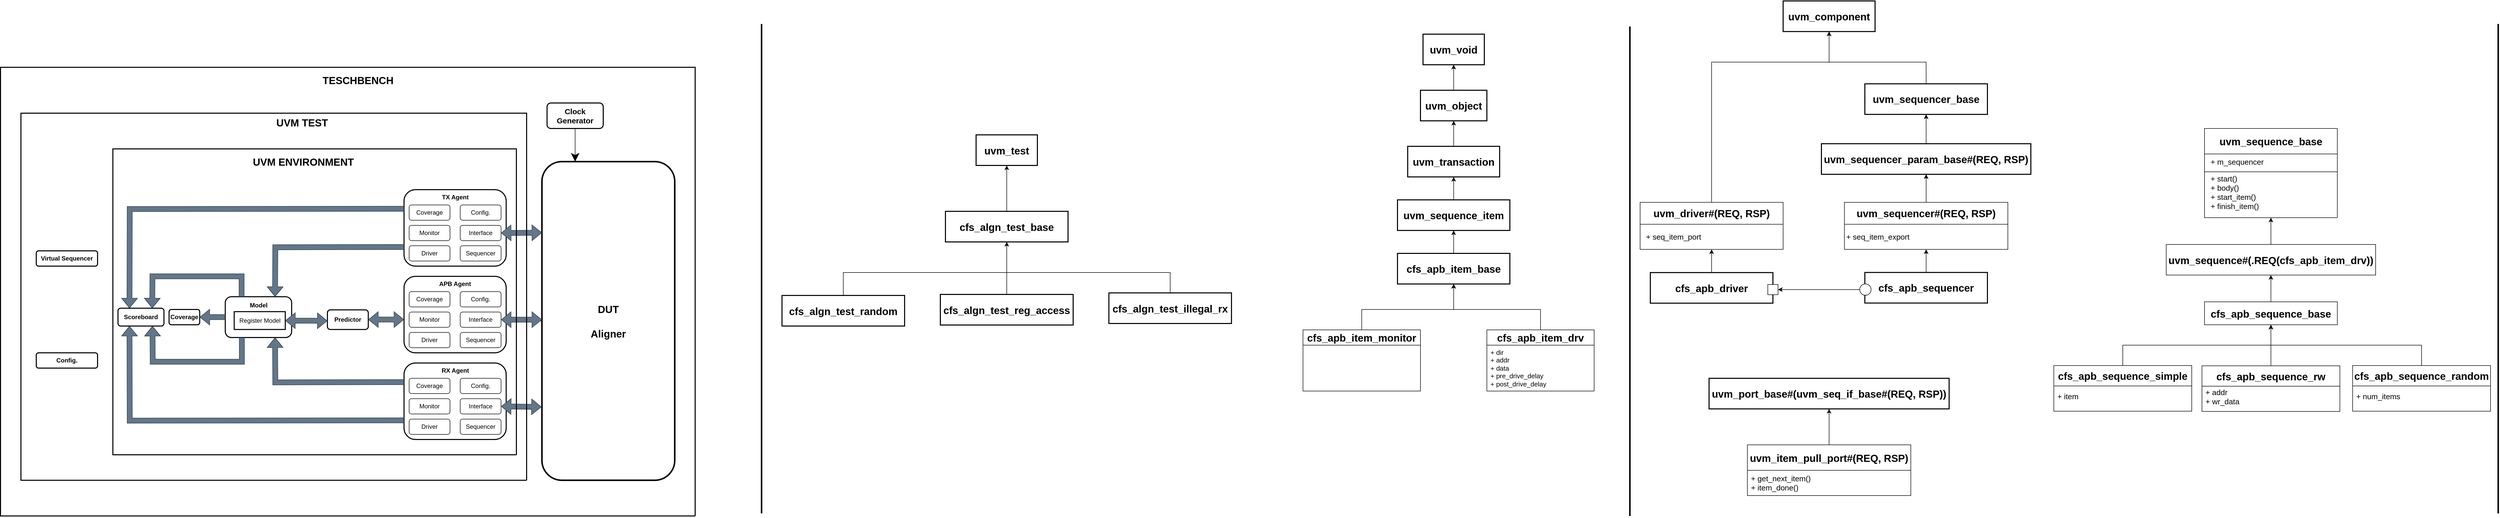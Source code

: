 <mxfile version="28.1.2">
  <diagram name="Page-1" id="d09i-FvGpK7I-06Naf2z">
    <mxGraphModel dx="2377" dy="1330" grid="1" gridSize="10" guides="1" tooltips="1" connect="1" arrows="1" fold="1" page="1" pageScale="1" pageWidth="1700" pageHeight="1100" math="0" shadow="0">
      <root>
        <mxCell id="0" />
        <mxCell id="1" parent="0" />
        <mxCell id="IxgDzOvlVStUuDyqr5QU-64" value="&lt;b&gt;&lt;font style=&quot;font-size: 20px;&quot;&gt;TESCHBENCH&lt;/font&gt;&lt;/b&gt;" style="text;html=1;align=center;verticalAlign=middle;whiteSpace=wrap;rounded=0;" parent="1" vertex="1">
          <mxGeometry x="880" y="180" width="60" height="30" as="geometry" />
        </mxCell>
        <mxCell id="IxgDzOvlVStUuDyqr5QU-65" value="" style="edgeStyle=orthogonalEdgeStyle;rounded=0;orthogonalLoop=1;jettySize=auto;html=1;" parent="1" source="IxgDzOvlVStUuDyqr5QU-66" target="IxgDzOvlVStUuDyqr5QU-81" edge="1">
          <mxGeometry relative="1" as="geometry" />
        </mxCell>
        <mxCell id="IxgDzOvlVStUuDyqr5QU-66" value="&lt;font style=&quot;font-size: 20px;&quot;&gt;&lt;b&gt;DUT&lt;br&gt;&lt;br&gt;Aligner&lt;/b&gt;&lt;/font&gt;" style="rounded=1;whiteSpace=wrap;html=1;strokeWidth=3;" parent="1" vertex="1">
          <mxGeometry x="1270" y="355" width="260" height="625" as="geometry" />
        </mxCell>
        <mxCell id="IxgDzOvlVStUuDyqr5QU-67" value="" style="rounded=1;whiteSpace=wrap;html=1;strokeWidth=2;" parent="1" vertex="1">
          <mxGeometry x="1000" y="410" width="200" height="150" as="geometry" />
        </mxCell>
        <mxCell id="IxgDzOvlVStUuDyqr5QU-68" value="Sequencer" style="rounded=1;whiteSpace=wrap;html=1;" parent="1" vertex="1">
          <mxGeometry x="1110" y="520" width="80" height="30" as="geometry" />
        </mxCell>
        <mxCell id="IxgDzOvlVStUuDyqr5QU-69" value="Driver" style="rounded=1;whiteSpace=wrap;html=1;" parent="1" vertex="1">
          <mxGeometry x="1010" y="520" width="80" height="30" as="geometry" />
        </mxCell>
        <mxCell id="IxgDzOvlVStUuDyqr5QU-70" value="Monitor" style="rounded=1;whiteSpace=wrap;html=1;" parent="1" vertex="1">
          <mxGeometry x="1010" y="480" width="80" height="30" as="geometry" />
        </mxCell>
        <mxCell id="IxgDzOvlVStUuDyqr5QU-71" value="Coverage" style="rounded=1;whiteSpace=wrap;html=1;" parent="1" vertex="1">
          <mxGeometry x="1010" y="440" width="80" height="30" as="geometry" />
        </mxCell>
        <mxCell id="IxgDzOvlVStUuDyqr5QU-72" value="Config." style="rounded=1;whiteSpace=wrap;html=1;" parent="1" vertex="1">
          <mxGeometry x="1110" y="440" width="80" height="30" as="geometry" />
        </mxCell>
        <mxCell id="IxgDzOvlVStUuDyqr5QU-73" value="Interface" style="rounded=1;whiteSpace=wrap;html=1;" parent="1" vertex="1">
          <mxGeometry x="1110" y="480" width="80" height="30" as="geometry" />
        </mxCell>
        <mxCell id="IxgDzOvlVStUuDyqr5QU-74" value="" style="rounded=1;whiteSpace=wrap;html=1;strokeWidth=2;" parent="1" vertex="1">
          <mxGeometry x="1000" y="580" width="200" height="150" as="geometry" />
        </mxCell>
        <mxCell id="IxgDzOvlVStUuDyqr5QU-75" value="Sequencer" style="rounded=1;whiteSpace=wrap;html=1;" parent="1" vertex="1">
          <mxGeometry x="1110" y="690" width="80" height="30" as="geometry" />
        </mxCell>
        <mxCell id="IxgDzOvlVStUuDyqr5QU-76" value="&lt;b&gt;TX Agent&lt;/b&gt;" style="text;html=1;align=center;verticalAlign=middle;whiteSpace=wrap;rounded=0;" parent="1" vertex="1">
          <mxGeometry x="1062.5" y="410" width="75" height="30" as="geometry" />
        </mxCell>
        <mxCell id="IxgDzOvlVStUuDyqr5QU-77" value="Driver" style="rounded=1;whiteSpace=wrap;html=1;" parent="1" vertex="1">
          <mxGeometry x="1010" y="690" width="80" height="30" as="geometry" />
        </mxCell>
        <mxCell id="IxgDzOvlVStUuDyqr5QU-78" value="Monitor" style="rounded=1;whiteSpace=wrap;html=1;" parent="1" vertex="1">
          <mxGeometry x="1010" y="650" width="80" height="30" as="geometry" />
        </mxCell>
        <mxCell id="IxgDzOvlVStUuDyqr5QU-79" value="Coverage" style="rounded=1;whiteSpace=wrap;html=1;" parent="1" vertex="1">
          <mxGeometry x="1010" y="610" width="80" height="30" as="geometry" />
        </mxCell>
        <mxCell id="IxgDzOvlVStUuDyqr5QU-80" value="Config." style="rounded=1;whiteSpace=wrap;html=1;" parent="1" vertex="1">
          <mxGeometry x="1110" y="610" width="80" height="30" as="geometry" />
        </mxCell>
        <mxCell id="IxgDzOvlVStUuDyqr5QU-81" value="Interface" style="rounded=1;whiteSpace=wrap;html=1;" parent="1" vertex="1">
          <mxGeometry x="1110" y="650" width="80" height="30" as="geometry" />
        </mxCell>
        <mxCell id="IxgDzOvlVStUuDyqr5QU-82" value="" style="rounded=1;whiteSpace=wrap;html=1;strokeWidth=2;" parent="1" vertex="1">
          <mxGeometry x="1000" y="750" width="200" height="150" as="geometry" />
        </mxCell>
        <mxCell id="IxgDzOvlVStUuDyqr5QU-83" value="Sequencer" style="rounded=1;whiteSpace=wrap;html=1;" parent="1" vertex="1">
          <mxGeometry x="1110" y="860" width="80" height="30" as="geometry" />
        </mxCell>
        <mxCell id="IxgDzOvlVStUuDyqr5QU-84" value="&lt;b&gt;RX Agent&lt;/b&gt;" style="text;html=1;align=center;verticalAlign=middle;whiteSpace=wrap;rounded=0;" parent="1" vertex="1">
          <mxGeometry x="1062.5" y="750" width="75" height="30" as="geometry" />
        </mxCell>
        <mxCell id="IxgDzOvlVStUuDyqr5QU-85" value="Driver" style="rounded=1;whiteSpace=wrap;html=1;" parent="1" vertex="1">
          <mxGeometry x="1010" y="860" width="80" height="30" as="geometry" />
        </mxCell>
        <mxCell id="IxgDzOvlVStUuDyqr5QU-86" value="Monitor" style="rounded=1;whiteSpace=wrap;html=1;" parent="1" vertex="1">
          <mxGeometry x="1010" y="820" width="80" height="30" as="geometry" />
        </mxCell>
        <mxCell id="IxgDzOvlVStUuDyqr5QU-87" value="Coverage" style="rounded=1;whiteSpace=wrap;html=1;" parent="1" vertex="1">
          <mxGeometry x="1010" y="780" width="80" height="30" as="geometry" />
        </mxCell>
        <mxCell id="IxgDzOvlVStUuDyqr5QU-88" value="Config." style="rounded=1;whiteSpace=wrap;html=1;" parent="1" vertex="1">
          <mxGeometry x="1110" y="780" width="80" height="30" as="geometry" />
        </mxCell>
        <mxCell id="IxgDzOvlVStUuDyqr5QU-89" value="Interface" style="rounded=1;whiteSpace=wrap;html=1;" parent="1" vertex="1">
          <mxGeometry x="1110" y="820" width="80" height="30" as="geometry" />
        </mxCell>
        <mxCell id="IxgDzOvlVStUuDyqr5QU-90" value="" style="shape=flexArrow;endArrow=classic;startArrow=classic;html=1;rounded=0;entryX=1;entryY=0.5;entryDx=0;entryDy=0;fillColor=#647687;strokeColor=#314354;exitX=0;exitY=0.223;exitDx=0;exitDy=0;exitPerimeter=0;" parent="1" source="IxgDzOvlVStUuDyqr5QU-66" target="IxgDzOvlVStUuDyqr5QU-73" edge="1">
          <mxGeometry width="100" height="100" relative="1" as="geometry">
            <mxPoint x="1260" y="495" as="sourcePoint" />
            <mxPoint x="970" y="550" as="targetPoint" />
          </mxGeometry>
        </mxCell>
        <mxCell id="IxgDzOvlVStUuDyqr5QU-91" value="" style="shape=flexArrow;endArrow=classic;startArrow=classic;html=1;rounded=0;entryX=1;entryY=0.5;entryDx=0;entryDy=0;fillColor=#647687;strokeColor=#314354;exitX=0;exitY=0.496;exitDx=0;exitDy=0;exitPerimeter=0;" parent="1" source="IxgDzOvlVStUuDyqr5QU-66" target="IxgDzOvlVStUuDyqr5QU-81" edge="1">
          <mxGeometry width="100" height="100" relative="1" as="geometry">
            <mxPoint x="1250" y="660" as="sourcePoint" />
            <mxPoint x="1190" y="664.8" as="targetPoint" />
          </mxGeometry>
        </mxCell>
        <mxCell id="IxgDzOvlVStUuDyqr5QU-92" value="" style="shape=flexArrow;endArrow=classic;startArrow=classic;html=1;rounded=0;fillColor=#647687;strokeColor=#314354;exitX=-0.003;exitY=0.77;exitDx=0;exitDy=0;exitPerimeter=0;entryX=1;entryY=0.5;entryDx=0;entryDy=0;" parent="1" source="IxgDzOvlVStUuDyqr5QU-66" target="IxgDzOvlVStUuDyqr5QU-89" edge="1">
          <mxGeometry width="100" height="100" relative="1" as="geometry">
            <mxPoint x="1270" y="834.5" as="sourcePoint" />
            <mxPoint x="1191" y="836" as="targetPoint" />
          </mxGeometry>
        </mxCell>
        <mxCell id="IxgDzOvlVStUuDyqr5QU-93" value="&lt;b&gt;APB Agent&lt;/b&gt;" style="text;html=1;align=center;verticalAlign=middle;whiteSpace=wrap;rounded=0;" parent="1" vertex="1">
          <mxGeometry x="1065" y="580" width="70" height="30" as="geometry" />
        </mxCell>
        <mxCell id="IxgDzOvlVStUuDyqr5QU-94" value="&lt;b&gt;Predictor&lt;/b&gt;" style="rounded=1;whiteSpace=wrap;html=1;strokeWidth=2;" parent="1" vertex="1">
          <mxGeometry x="850" y="645.75" width="80" height="38.5" as="geometry" />
        </mxCell>
        <mxCell id="IxgDzOvlVStUuDyqr5QU-95" value="" style="rounded=1;whiteSpace=wrap;html=1;strokeWidth=2;" parent="1" vertex="1">
          <mxGeometry x="650" y="620" width="130" height="80" as="geometry" />
        </mxCell>
        <mxCell id="IxgDzOvlVStUuDyqr5QU-96" value="&lt;b&gt;Model&lt;/b&gt;" style="text;html=1;align=center;verticalAlign=middle;whiteSpace=wrap;rounded=0;" parent="1" vertex="1">
          <mxGeometry x="682.5" y="623" width="65" height="27" as="geometry" />
        </mxCell>
        <mxCell id="IxgDzOvlVStUuDyqr5QU-97" value="Register Model" style="rounded=0;whiteSpace=wrap;html=1;strokeWidth=2;" parent="1" vertex="1">
          <mxGeometry x="667.5" y="649.25" width="100" height="35" as="geometry" />
        </mxCell>
        <mxCell id="IxgDzOvlVStUuDyqr5QU-98" value="" style="shape=flexArrow;endArrow=classic;startArrow=classic;html=1;rounded=0;entryX=1;entryY=0.5;entryDx=0;entryDy=0;fillColor=#647687;strokeColor=#314354;exitX=0;exitY=0.565;exitDx=0;exitDy=0;exitPerimeter=0;" parent="1" source="IxgDzOvlVStUuDyqr5QU-74" edge="1">
          <mxGeometry width="100" height="100" relative="1" as="geometry">
            <mxPoint x="990" y="665" as="sourcePoint" />
            <mxPoint x="930" y="664.82" as="targetPoint" />
          </mxGeometry>
        </mxCell>
        <mxCell id="IxgDzOvlVStUuDyqr5QU-99" value="" style="shape=flexArrow;endArrow=classic;startArrow=classic;html=1;rounded=0;fillColor=#647687;strokeColor=#314354;exitX=0;exitY=0.565;exitDx=0;exitDy=0;exitPerimeter=0;entryX=1;entryY=0.5;entryDx=0;entryDy=0;" parent="1" target="IxgDzOvlVStUuDyqr5QU-97" edge="1">
          <mxGeometry width="100" height="100" relative="1" as="geometry">
            <mxPoint x="850" y="667.31" as="sourcePoint" />
            <mxPoint x="790" y="667" as="targetPoint" />
          </mxGeometry>
        </mxCell>
        <mxCell id="IxgDzOvlVStUuDyqr5QU-100" value="" style="shape=flexArrow;endArrow=classic;html=1;rounded=0;exitX=0;exitY=0.75;exitDx=0;exitDy=0;fillColor=#647687;strokeColor=#314354;entryX=0.75;entryY=0;entryDx=0;entryDy=0;" parent="1" source="IxgDzOvlVStUuDyqr5QU-67" target="IxgDzOvlVStUuDyqr5QU-95" edge="1">
          <mxGeometry width="50" height="50" relative="1" as="geometry">
            <mxPoint x="820" y="480" as="sourcePoint" />
            <mxPoint x="760" y="600" as="targetPoint" />
            <Array as="points">
              <mxPoint x="748" y="523" />
            </Array>
          </mxGeometry>
        </mxCell>
        <mxCell id="IxgDzOvlVStUuDyqr5QU-101" value="" style="shape=flexArrow;endArrow=classic;html=1;rounded=0;exitX=0;exitY=0.25;exitDx=0;exitDy=0;entryX=0.75;entryY=1;entryDx=0;entryDy=0;fillColor=#647687;strokeColor=#314354;" parent="1" source="IxgDzOvlVStUuDyqr5QU-82" target="IxgDzOvlVStUuDyqr5QU-95" edge="1">
          <mxGeometry width="50" height="50" relative="1" as="geometry">
            <mxPoint x="935" y="820" as="sourcePoint" />
            <mxPoint x="650" y="955" as="targetPoint" />
            <Array as="points">
              <mxPoint x="748" y="788" />
            </Array>
          </mxGeometry>
        </mxCell>
        <mxCell id="IxgDzOvlVStUuDyqr5QU-102" value="" style="shape=flexArrow;endArrow=classic;html=1;rounded=0;exitX=0;exitY=0.75;exitDx=0;exitDy=0;fillColor=#647687;strokeColor=#314354;entryX=0.25;entryY=1;entryDx=0;entryDy=0;" parent="1" source="IxgDzOvlVStUuDyqr5QU-82" target="IxgDzOvlVStUuDyqr5QU-106" edge="1">
          <mxGeometry width="50" height="50" relative="1" as="geometry">
            <mxPoint x="935" y="850" as="sourcePoint" />
            <mxPoint x="490" y="680" as="targetPoint" />
            <Array as="points">
              <mxPoint x="463" y="863" />
            </Array>
          </mxGeometry>
        </mxCell>
        <mxCell id="IxgDzOvlVStUuDyqr5QU-103" value="" style="shape=flexArrow;endArrow=classic;html=1;rounded=0;exitX=0;exitY=0.25;exitDx=0;exitDy=0;fillColor=#647687;strokeColor=#314354;entryX=0.25;entryY=0;entryDx=0;entryDy=0;" parent="1" source="IxgDzOvlVStUuDyqr5QU-67" target="IxgDzOvlVStUuDyqr5QU-106" edge="1">
          <mxGeometry width="50" height="50" relative="1" as="geometry">
            <mxPoint x="930" y="470" as="sourcePoint" />
            <mxPoint x="470" y="640" as="targetPoint" />
            <Array as="points">
              <mxPoint x="463" y="448" />
            </Array>
          </mxGeometry>
        </mxCell>
        <mxCell id="IxgDzOvlVStUuDyqr5QU-104" value="&lt;b&gt;Coverage&lt;/b&gt;" style="rounded=1;whiteSpace=wrap;html=1;strokeWidth=2;" parent="1" vertex="1">
          <mxGeometry x="540" y="645" width="60" height="30" as="geometry" />
        </mxCell>
        <mxCell id="IxgDzOvlVStUuDyqr5QU-105" value="" style="shape=flexArrow;endArrow=classic;html=1;rounded=0;exitX=0;exitY=0.5;exitDx=0;exitDy=0;entryX=1;entryY=0.5;entryDx=0;entryDy=0;fillColor=#647687;strokeColor=#314354;" parent="1" source="IxgDzOvlVStUuDyqr5QU-95" target="IxgDzOvlVStUuDyqr5QU-104" edge="1">
          <mxGeometry width="50" height="50" relative="1" as="geometry">
            <mxPoint x="530" y="740" as="sourcePoint" />
            <mxPoint x="580" y="690" as="targetPoint" />
          </mxGeometry>
        </mxCell>
        <mxCell id="IxgDzOvlVStUuDyqr5QU-106" value="&lt;b&gt;Scoreboard&lt;/b&gt;" style="rounded=1;whiteSpace=wrap;html=1;strokeWidth=2;" parent="1" vertex="1">
          <mxGeometry x="440" y="642.5" width="90" height="35" as="geometry" />
        </mxCell>
        <mxCell id="IxgDzOvlVStUuDyqr5QU-107" value="" style="shape=flexArrow;endArrow=classic;html=1;rounded=0;exitX=0.25;exitY=0;exitDx=0;exitDy=0;fillColor=#647687;strokeColor=#314354;entryX=0.75;entryY=0;entryDx=0;entryDy=0;" parent="1" edge="1">
          <mxGeometry width="50" height="50" relative="1" as="geometry">
            <mxPoint x="682" y="620" as="sourcePoint" />
            <mxPoint x="507" y="642.5" as="targetPoint" />
            <Array as="points">
              <mxPoint x="682" y="580" />
              <mxPoint x="507.5" y="580" />
            </Array>
          </mxGeometry>
        </mxCell>
        <mxCell id="IxgDzOvlVStUuDyqr5QU-108" value="" style="shape=flexArrow;endArrow=classic;html=1;rounded=0;exitX=0.25;exitY=1;exitDx=0;exitDy=0;fillColor=#647687;strokeColor=#314354;entryX=0.75;entryY=1;entryDx=0;entryDy=0;" parent="1" source="IxgDzOvlVStUuDyqr5QU-95" target="IxgDzOvlVStUuDyqr5QU-106" edge="1">
          <mxGeometry width="50" height="50" relative="1" as="geometry">
            <mxPoint x="682.5" y="787.5" as="sourcePoint" />
            <mxPoint x="507.5" y="810" as="targetPoint" />
            <Array as="points">
              <mxPoint x="682.5" y="747.5" />
              <mxPoint x="508" y="747.5" />
            </Array>
          </mxGeometry>
        </mxCell>
        <mxCell id="IxgDzOvlVStUuDyqr5QU-109" value="" style="endArrow=none;html=1;rounded=0;strokeWidth=2;" parent="1" edge="1">
          <mxGeometry width="50" height="50" relative="1" as="geometry">
            <mxPoint x="1240" y="980" as="sourcePoint" />
            <mxPoint x="1240" y="980" as="targetPoint" />
            <Array as="points">
              <mxPoint x="250" y="980" />
              <mxPoint x="250" y="260" />
              <mxPoint x="1240" y="260" />
            </Array>
          </mxGeometry>
        </mxCell>
        <mxCell id="IxgDzOvlVStUuDyqr5QU-110" value="&lt;b&gt;Virtual Sequencer&lt;/b&gt;" style="rounded=1;whiteSpace=wrap;html=1;strokeWidth=2;" parent="1" vertex="1">
          <mxGeometry x="280" y="530" width="120" height="30" as="geometry" />
        </mxCell>
        <mxCell id="IxgDzOvlVStUuDyqr5QU-111" value="&lt;b&gt;Config.&lt;/b&gt;" style="rounded=1;whiteSpace=wrap;html=1;strokeWidth=2;" parent="1" vertex="1">
          <mxGeometry x="280" y="730" width="120" height="30" as="geometry" />
        </mxCell>
        <mxCell id="IxgDzOvlVStUuDyqr5QU-112" value="&lt;font style=&quot;font-size: 20px;&quot;&gt;&lt;b&gt;UVM ENVIRONMENT&lt;/b&gt;&lt;/font&gt;" style="text;html=1;align=center;verticalAlign=middle;whiteSpace=wrap;rounded=0;" parent="1" vertex="1">
          <mxGeometry x="700" y="340" width="206.25" height="30" as="geometry" />
        </mxCell>
        <mxCell id="IxgDzOvlVStUuDyqr5QU-113" value="" style="endArrow=none;html=1;rounded=0;strokeWidth=2;" parent="1" edge="1">
          <mxGeometry width="50" height="50" relative="1" as="geometry">
            <mxPoint x="1220" y="930" as="sourcePoint" />
            <mxPoint x="1220" y="930" as="targetPoint" />
            <Array as="points">
              <mxPoint x="430" y="930" />
              <mxPoint x="430" y="330" />
              <mxPoint x="1220" y="330" />
            </Array>
          </mxGeometry>
        </mxCell>
        <mxCell id="IxgDzOvlVStUuDyqr5QU-114" value="&lt;font style=&quot;font-size: 20px;&quot;&gt;&lt;b&gt;UVM TEST&lt;/b&gt;&lt;/font&gt;" style="text;whiteSpace=wrap;html=1;" parent="1" vertex="1">
          <mxGeometry x="747.5" y="260" width="230" height="50" as="geometry" />
        </mxCell>
        <mxCell id="IxgDzOvlVStUuDyqr5QU-115" value="" style="endArrow=none;html=1;rounded=0;strokeWidth=2;" parent="1" edge="1">
          <mxGeometry width="50" height="50" relative="1" as="geometry">
            <mxPoint x="1570" y="1050" as="sourcePoint" />
            <mxPoint x="1570" y="1050" as="targetPoint" />
            <Array as="points">
              <mxPoint x="210" y="1050" />
              <mxPoint x="210" y="170" />
              <mxPoint x="1570" y="170" />
            </Array>
          </mxGeometry>
        </mxCell>
        <mxCell id="IxgDzOvlVStUuDyqr5QU-116" value="&lt;font style=&quot;font-size: 15px;&quot;&gt;Clock Generator&lt;/font&gt;" style="rounded=1;whiteSpace=wrap;html=1;strokeWidth=2;fontStyle=1" parent="1" vertex="1">
          <mxGeometry x="1280" y="240" width="110" height="50" as="geometry" />
        </mxCell>
        <mxCell id="IxgDzOvlVStUuDyqr5QU-117" value="" style="endArrow=classic;html=1;rounded=0;entryX=0.25;entryY=0;entryDx=0;entryDy=0;exitX=0.5;exitY=1;exitDx=0;exitDy=0;endSize=14;" parent="1" source="IxgDzOvlVStUuDyqr5QU-116" target="IxgDzOvlVStUuDyqr5QU-66" edge="1">
          <mxGeometry width="50" height="50" relative="1" as="geometry">
            <mxPoint x="1420" y="330" as="sourcePoint" />
            <mxPoint x="1470" y="280" as="targetPoint" />
          </mxGeometry>
        </mxCell>
        <mxCell id="IxgDzOvlVStUuDyqr5QU-118" value="&lt;font style=&quot;font-size: 20px;&quot;&gt;&lt;b&gt;uvm_test&lt;/b&gt;&lt;/font&gt;" style="rounded=0;whiteSpace=wrap;html=1;strokeWidth=2;" parent="1" vertex="1">
          <mxGeometry x="2120" y="302.5" width="120" height="60" as="geometry" />
        </mxCell>
        <mxCell id="IxgDzOvlVStUuDyqr5QU-119" value="&lt;font style=&quot;font-size: 20px;&quot;&gt;&lt;b&gt;cfs_algn_test_base&lt;/b&gt;&lt;/font&gt;" style="rounded=0;whiteSpace=wrap;html=1;strokeWidth=2;" parent="1" vertex="1">
          <mxGeometry x="2060" y="452.5" width="240" height="60" as="geometry" />
        </mxCell>
        <mxCell id="IxgDzOvlVStUuDyqr5QU-120" value="" style="endArrow=classic;html=1;rounded=0;entryX=0.5;entryY=1;entryDx=0;entryDy=0;exitX=0.5;exitY=0;exitDx=0;exitDy=0;" parent="1" source="IxgDzOvlVStUuDyqr5QU-119" target="IxgDzOvlVStUuDyqr5QU-118" edge="1">
          <mxGeometry width="50" height="50" relative="1" as="geometry">
            <mxPoint x="2060" y="442.5" as="sourcePoint" />
            <mxPoint x="2110" y="392.5" as="targetPoint" />
          </mxGeometry>
        </mxCell>
        <mxCell id="IxgDzOvlVStUuDyqr5QU-121" value="&lt;font style=&quot;font-size: 20px;&quot;&gt;&lt;b&gt;cfs_algn_test_reg_access&lt;/b&gt;&lt;/font&gt;" style="rounded=0;whiteSpace=wrap;html=1;strokeWidth=2;" parent="1" vertex="1">
          <mxGeometry x="2050" y="615.5" width="260" height="60" as="geometry" />
        </mxCell>
        <mxCell id="IxgDzOvlVStUuDyqr5QU-122" value="&lt;font style=&quot;font-size: 20px;&quot;&gt;&lt;b&gt;cfs_algn_test_illegal_rx&lt;/b&gt;&lt;/font&gt;" style="rounded=0;whiteSpace=wrap;html=1;strokeWidth=2;" parent="1" vertex="1">
          <mxGeometry x="2380" y="612.5" width="240" height="60" as="geometry" />
        </mxCell>
        <mxCell id="IxgDzOvlVStUuDyqr5QU-123" value="&lt;font style=&quot;font-size: 20px;&quot;&gt;&lt;b&gt;cfs_algn_test_random&lt;/b&gt;&lt;/font&gt;" style="rounded=0;whiteSpace=wrap;html=1;strokeWidth=2;" parent="1" vertex="1">
          <mxGeometry x="1740" y="617.5" width="240" height="60" as="geometry" />
        </mxCell>
        <mxCell id="IxgDzOvlVStUuDyqr5QU-124" value="" style="endArrow=classic;html=1;rounded=0;entryX=0.5;entryY=1;entryDx=0;entryDy=0;exitX=0.5;exitY=0;exitDx=0;exitDy=0;" parent="1" source="IxgDzOvlVStUuDyqr5QU-121" target="IxgDzOvlVStUuDyqr5QU-119" edge="1">
          <mxGeometry width="50" height="50" relative="1" as="geometry">
            <mxPoint x="2050" y="582.5" as="sourcePoint" />
            <mxPoint x="2100" y="532.5" as="targetPoint" />
          </mxGeometry>
        </mxCell>
        <mxCell id="IxgDzOvlVStUuDyqr5QU-125" value="" style="endArrow=none;html=1;rounded=0;exitX=0.5;exitY=0;exitDx=0;exitDy=0;" parent="1" source="IxgDzOvlVStUuDyqr5QU-122" edge="1">
          <mxGeometry width="50" height="50" relative="1" as="geometry">
            <mxPoint x="2360" y="522.5" as="sourcePoint" />
            <mxPoint x="2180" y="572.5" as="targetPoint" />
            <Array as="points">
              <mxPoint x="2500" y="572.5" />
            </Array>
          </mxGeometry>
        </mxCell>
        <mxCell id="IxgDzOvlVStUuDyqr5QU-126" value="" style="endArrow=none;html=1;rounded=0;exitX=0.5;exitY=0;exitDx=0;exitDy=0;" parent="1" source="IxgDzOvlVStUuDyqr5QU-123" edge="1">
          <mxGeometry width="50" height="50" relative="1" as="geometry">
            <mxPoint x="1940" y="572.5" as="sourcePoint" />
            <mxPoint x="2180" y="572.5" as="targetPoint" />
            <Array as="points">
              <mxPoint x="1860" y="572.5" />
            </Array>
          </mxGeometry>
        </mxCell>
        <mxCell id="ityYOa6PtRdiH1S2aEEl-2" value="&lt;font style=&quot;font-size: 20px;&quot;&gt;&lt;b&gt;uvm_void&lt;/b&gt;&lt;/font&gt;" style="rounded=0;whiteSpace=wrap;html=1;strokeWidth=2;" parent="1" vertex="1">
          <mxGeometry x="2995" y="105" width="120" height="60" as="geometry" />
        </mxCell>
        <mxCell id="ityYOa6PtRdiH1S2aEEl-4" value="&lt;font style=&quot;font-size: 20px;&quot;&gt;&lt;b&gt;uvm_object&lt;/b&gt;&lt;/font&gt;" style="rounded=0;whiteSpace=wrap;html=1;strokeWidth=2;" parent="1" vertex="1">
          <mxGeometry x="2990" y="215" width="130" height="60" as="geometry" />
        </mxCell>
        <mxCell id="ityYOa6PtRdiH1S2aEEl-5" value="&lt;font style=&quot;font-size: 20px;&quot;&gt;&lt;b&gt;uvm_transaction&lt;/b&gt;&lt;/font&gt;" style="rounded=0;whiteSpace=wrap;html=1;strokeWidth=2;" parent="1" vertex="1">
          <mxGeometry x="2965" y="325" width="180" height="60" as="geometry" />
        </mxCell>
        <mxCell id="ityYOa6PtRdiH1S2aEEl-6" value="&lt;font style=&quot;font-size: 20px;&quot;&gt;&lt;b&gt;uvm_sequence_item&lt;/b&gt;&lt;/font&gt;" style="rounded=0;whiteSpace=wrap;html=1;strokeWidth=2;" parent="1" vertex="1">
          <mxGeometry x="2945" y="430" width="220" height="60" as="geometry" />
        </mxCell>
        <mxCell id="ityYOa6PtRdiH1S2aEEl-7" value="&lt;font style=&quot;font-size: 20px;&quot;&gt;&lt;b&gt;cfs_apb_item_base&lt;/b&gt;&lt;/font&gt;" style="rounded=0;whiteSpace=wrap;html=1;strokeWidth=2;" parent="1" vertex="1">
          <mxGeometry x="2945" y="535" width="220" height="60" as="geometry" />
        </mxCell>
        <mxCell id="ityYOa6PtRdiH1S2aEEl-8" value="" style="endArrow=classic;html=1;rounded=0;entryX=0.5;entryY=1;entryDx=0;entryDy=0;exitX=0.5;exitY=0;exitDx=0;exitDy=0;" parent="1" source="ityYOa6PtRdiH1S2aEEl-4" target="ityYOa6PtRdiH1S2aEEl-2" edge="1">
          <mxGeometry width="50" height="50" relative="1" as="geometry">
            <mxPoint x="2875" y="225" as="sourcePoint" />
            <mxPoint x="2925" y="175" as="targetPoint" />
          </mxGeometry>
        </mxCell>
        <mxCell id="ityYOa6PtRdiH1S2aEEl-10" value="" style="endArrow=classic;html=1;rounded=0;entryX=0.5;entryY=1;entryDx=0;entryDy=0;exitX=0.5;exitY=0;exitDx=0;exitDy=0;" parent="1" source="ityYOa6PtRdiH1S2aEEl-5" target="ityYOa6PtRdiH1S2aEEl-4" edge="1">
          <mxGeometry width="50" height="50" relative="1" as="geometry">
            <mxPoint x="3045" y="295" as="sourcePoint" />
            <mxPoint x="3045" y="245" as="targetPoint" />
          </mxGeometry>
        </mxCell>
        <mxCell id="ityYOa6PtRdiH1S2aEEl-11" value="" style="endArrow=classic;html=1;rounded=0;entryX=0.5;entryY=1;entryDx=0;entryDy=0;exitX=0.5;exitY=0;exitDx=0;exitDy=0;" parent="1" source="ityYOa6PtRdiH1S2aEEl-6" target="ityYOa6PtRdiH1S2aEEl-5" edge="1">
          <mxGeometry width="50" height="50" relative="1" as="geometry">
            <mxPoint x="3015" y="375" as="sourcePoint" />
            <mxPoint x="3015" y="325" as="targetPoint" />
          </mxGeometry>
        </mxCell>
        <mxCell id="ityYOa6PtRdiH1S2aEEl-12" value="" style="endArrow=classic;html=1;rounded=0;entryX=0.5;entryY=1;entryDx=0;entryDy=0;exitX=0.5;exitY=0;exitDx=0;exitDy=0;" parent="1" source="ityYOa6PtRdiH1S2aEEl-7" target="ityYOa6PtRdiH1S2aEEl-6" edge="1">
          <mxGeometry width="50" height="50" relative="1" as="geometry">
            <mxPoint x="3075" y="545" as="sourcePoint" />
            <mxPoint x="3075" y="495" as="targetPoint" />
          </mxGeometry>
        </mxCell>
        <mxCell id="ityYOa6PtRdiH1S2aEEl-14" value="&lt;font style=&quot;font-size: 20px;&quot;&gt;cfs_apb_item_drv&lt;/font&gt;" style="swimlane;whiteSpace=wrap;html=1;startSize=30;" parent="1" vertex="1">
          <mxGeometry x="3120" y="685" width="210" height="120" as="geometry" />
        </mxCell>
        <mxCell id="ityYOa6PtRdiH1S2aEEl-19" value="&lt;div align=&quot;left&quot;&gt;&lt;font style=&quot;font-size: 13px;&quot;&gt;+ dir&lt;br&gt;+ addr&lt;br&gt;+ data&lt;br&gt;+ pre_drive_delay&lt;br&gt;+ post_drive_delay&lt;/font&gt;&lt;/div&gt;" style="text;html=1;align=left;verticalAlign=middle;whiteSpace=wrap;rounded=0;" parent="ityYOa6PtRdiH1S2aEEl-14" vertex="1">
          <mxGeometry x="5" y="60" width="135" height="30" as="geometry" />
        </mxCell>
        <mxCell id="ityYOa6PtRdiH1S2aEEl-15" value="&lt;font style=&quot;font-size: 20px;&quot;&gt;cfs_apb_item_monitor&lt;/font&gt;" style="swimlane;whiteSpace=wrap;html=1;startSize=30;" parent="1" vertex="1">
          <mxGeometry x="2760" y="685" width="230" height="120" as="geometry" />
        </mxCell>
        <mxCell id="ityYOa6PtRdiH1S2aEEl-16" value="" style="endArrow=classic;html=1;rounded=0;exitX=0.5;exitY=0;exitDx=0;exitDy=0;entryX=0.5;entryY=1;entryDx=0;entryDy=0;" parent="1" source="ityYOa6PtRdiH1S2aEEl-14" target="ityYOa6PtRdiH1S2aEEl-7" edge="1">
          <mxGeometry width="50" height="50" relative="1" as="geometry">
            <mxPoint x="3065" y="685" as="sourcePoint" />
            <mxPoint x="3115" y="635" as="targetPoint" />
            <Array as="points">
              <mxPoint x="3225" y="645" />
              <mxPoint x="3055" y="645" />
            </Array>
          </mxGeometry>
        </mxCell>
        <mxCell id="ityYOa6PtRdiH1S2aEEl-17" value="" style="endArrow=classic;html=1;rounded=0;entryX=0.5;entryY=1;entryDx=0;entryDy=0;exitX=0.5;exitY=0;exitDx=0;exitDy=0;" parent="1" source="ityYOa6PtRdiH1S2aEEl-15" target="ityYOa6PtRdiH1S2aEEl-7" edge="1">
          <mxGeometry width="50" height="50" relative="1" as="geometry">
            <mxPoint x="2925" y="665" as="sourcePoint" />
            <mxPoint x="2975" y="615" as="targetPoint" />
            <Array as="points">
              <mxPoint x="2875" y="645" />
              <mxPoint x="3055" y="645" />
            </Array>
          </mxGeometry>
        </mxCell>
        <mxCell id="uJ2xKUdecuiYYnJupdN_-1" value="&lt;font style=&quot;font-size: 20px;&quot;&gt;&lt;b&gt;uvm_component&lt;/b&gt;&lt;/font&gt;" style="rounded=0;whiteSpace=wrap;html=1;strokeWidth=2;" parent="1" vertex="1">
          <mxGeometry x="3700" y="39.88" width="180" height="60" as="geometry" />
        </mxCell>
        <mxCell id="uJ2xKUdecuiYYnJupdN_-16" value="" style="endArrow=classic;html=1;rounded=0;exitX=0.5;exitY=0;exitDx=0;exitDy=0;entryX=0.5;entryY=1;entryDx=0;entryDy=0;" parent="1" source="uJ2xKUdecuiYYnJupdN_-30" target="uJ2xKUdecuiYYnJupdN_-1" edge="1">
          <mxGeometry width="50" height="50" relative="1" as="geometry">
            <mxPoint x="3530" y="299.88" as="sourcePoint" />
            <mxPoint x="3760" y="119.88" as="targetPoint" />
            <Array as="points">
              <mxPoint x="3560" y="159.88" />
              <mxPoint x="3790" y="159.88" />
            </Array>
          </mxGeometry>
        </mxCell>
        <mxCell id="uJ2xKUdecuiYYnJupdN_-17" value="" style="endArrow=classic;html=1;rounded=0;entryX=0.5;entryY=1;entryDx=0;entryDy=0;exitX=0.5;exitY=0;exitDx=0;exitDy=0;" parent="1" source="uJ2xKUdecuiYYnJupdN_-18" target="uJ2xKUdecuiYYnJupdN_-1" edge="1">
          <mxGeometry width="50" height="50" relative="1" as="geometry">
            <mxPoint x="3980" y="189.88" as="sourcePoint" />
            <mxPoint x="3990" y="259.88" as="targetPoint" />
            <Array as="points">
              <mxPoint x="3980" y="159.88" />
              <mxPoint x="3790" y="159.88" />
            </Array>
          </mxGeometry>
        </mxCell>
        <mxCell id="uJ2xKUdecuiYYnJupdN_-18" value="&lt;font style=&quot;font-size: 20px;&quot;&gt;&lt;b&gt;uvm_sequencer_base&lt;/b&gt;&lt;/font&gt;" style="rounded=0;whiteSpace=wrap;html=1;strokeWidth=2;" parent="1" vertex="1">
          <mxGeometry x="3860" y="202.38" width="240" height="60" as="geometry" />
        </mxCell>
        <mxCell id="uJ2xKUdecuiYYnJupdN_-19" value="&lt;font style=&quot;font-size: 20px;&quot;&gt;&lt;b&gt;uvm_sequencer_param_base#(REQ, RSP)&lt;/b&gt;&lt;/font&gt;" style="rounded=0;whiteSpace=wrap;html=1;strokeWidth=2;" parent="1" vertex="1">
          <mxGeometry x="3775" y="319.88" width="410" height="60" as="geometry" />
        </mxCell>
        <mxCell id="uJ2xKUdecuiYYnJupdN_-21" value="" style="endArrow=classic;html=1;rounded=0;entryX=0.5;entryY=1;entryDx=0;entryDy=0;exitX=0.5;exitY=0;exitDx=0;exitDy=0;" parent="1" source="uJ2xKUdecuiYYnJupdN_-19" target="uJ2xKUdecuiYYnJupdN_-18" edge="1">
          <mxGeometry width="50" height="50" relative="1" as="geometry">
            <mxPoint x="3710" y="349.88" as="sourcePoint" />
            <mxPoint x="3760" y="299.88" as="targetPoint" />
          </mxGeometry>
        </mxCell>
        <mxCell id="uJ2xKUdecuiYYnJupdN_-23" value="&lt;font style=&quot;font-size: 20px;&quot;&gt;uvm_sequencer#(REQ, RSP)&lt;/font&gt;" style="swimlane;whiteSpace=wrap;html=1;startSize=43;" parent="1" vertex="1">
          <mxGeometry x="3820" y="434.88" width="320" height="92.25" as="geometry" />
        </mxCell>
        <mxCell id="uJ2xKUdecuiYYnJupdN_-25" value="&lt;font style=&quot;font-size: 15px;&quot;&gt;+ seq_item_export&lt;/font&gt;" style="text;html=1;align=center;verticalAlign=middle;resizable=0;points=[];autosize=1;strokeColor=none;fillColor=none;" parent="uJ2xKUdecuiYYnJupdN_-23" vertex="1">
          <mxGeometry x="-10" y="52.25" width="150" height="30" as="geometry" />
        </mxCell>
        <mxCell id="uJ2xKUdecuiYYnJupdN_-24" value="" style="endArrow=classic;html=1;rounded=0;entryX=0.5;entryY=1;entryDx=0;entryDy=0;exitX=0.5;exitY=0;exitDx=0;exitDy=0;" parent="1" source="uJ2xKUdecuiYYnJupdN_-23" target="uJ2xKUdecuiYYnJupdN_-19" edge="1">
          <mxGeometry width="50" height="50" relative="1" as="geometry">
            <mxPoint x="3610" y="409.88" as="sourcePoint" />
            <mxPoint x="3660" y="359.88" as="targetPoint" />
          </mxGeometry>
        </mxCell>
        <mxCell id="uJ2xKUdecuiYYnJupdN_-26" value="&lt;font style=&quot;font-size: 20px;&quot;&gt;&lt;b&gt;cfs_apb_sequencer&lt;/b&gt;&lt;/font&gt;" style="rounded=0;whiteSpace=wrap;html=1;strokeWidth=2;" parent="1" vertex="1">
          <mxGeometry x="3860" y="572.38" width="240" height="60" as="geometry" />
        </mxCell>
        <mxCell id="uJ2xKUdecuiYYnJupdN_-27" value="" style="endArrow=classic;html=1;rounded=0;entryX=0.5;entryY=1;entryDx=0;entryDy=0;exitX=0.5;exitY=0;exitDx=0;exitDy=0;" parent="1" source="uJ2xKUdecuiYYnJupdN_-26" target="uJ2xKUdecuiYYnJupdN_-23" edge="1">
          <mxGeometry width="50" height="50" relative="1" as="geometry">
            <mxPoint x="3690" y="599.88" as="sourcePoint" />
            <mxPoint x="3740" y="549.88" as="targetPoint" />
          </mxGeometry>
        </mxCell>
        <mxCell id="uJ2xKUdecuiYYnJupdN_-30" value="&lt;font style=&quot;font-size: 20px;&quot;&gt;uvm_driver#(REQ, RSP)&lt;/font&gt;" style="swimlane;whiteSpace=wrap;html=1;startSize=43;" parent="1" vertex="1">
          <mxGeometry x="3420" y="434.88" width="280" height="92.25" as="geometry" />
        </mxCell>
        <mxCell id="uJ2xKUdecuiYYnJupdN_-31" value="&lt;font style=&quot;font-size: 15px;&quot;&gt;+ seq_item_port&lt;/font&gt;" style="text;html=1;align=center;verticalAlign=middle;resizable=0;points=[];autosize=1;strokeColor=none;fillColor=none;" parent="uJ2xKUdecuiYYnJupdN_-30" vertex="1">
          <mxGeometry y="52.25" width="130" height="30" as="geometry" />
        </mxCell>
        <mxCell id="uJ2xKUdecuiYYnJupdN_-33" value="&lt;font style=&quot;font-size: 20px;&quot;&gt;&lt;b&gt;cfs_apb_driver&lt;/b&gt;&lt;/font&gt;" style="rounded=0;whiteSpace=wrap;html=1;strokeWidth=2;" parent="1" vertex="1">
          <mxGeometry x="3440" y="572.63" width="240" height="60" as="geometry" />
        </mxCell>
        <mxCell id="uJ2xKUdecuiYYnJupdN_-34" value="" style="endArrow=classic;html=1;rounded=0;exitX=0.5;exitY=0;exitDx=0;exitDy=0;entryX=0.5;entryY=1;entryDx=0;entryDy=0;" parent="1" source="uJ2xKUdecuiYYnJupdN_-33" target="uJ2xKUdecuiYYnJupdN_-30" edge="1">
          <mxGeometry width="50" height="50" relative="1" as="geometry">
            <mxPoint x="3270" y="600.13" as="sourcePoint" />
            <mxPoint x="3560" y="549.88" as="targetPoint" />
          </mxGeometry>
        </mxCell>
        <mxCell id="uJ2xKUdecuiYYnJupdN_-39" style="edgeStyle=orthogonalEdgeStyle;rounded=0;orthogonalLoop=1;jettySize=auto;html=1;entryX=1;entryY=0.5;entryDx=0;entryDy=0;" parent="1" source="uJ2xKUdecuiYYnJupdN_-36" target="uJ2xKUdecuiYYnJupdN_-38" edge="1">
          <mxGeometry relative="1" as="geometry">
            <mxPoint x="3700" y="604.875" as="targetPoint" />
          </mxGeometry>
        </mxCell>
        <mxCell id="uJ2xKUdecuiYYnJupdN_-36" value="" style="ellipse;whiteSpace=wrap;html=1;aspect=fixed;" parent="1" vertex="1">
          <mxGeometry x="3850" y="594.88" width="22.25" height="22.25" as="geometry" />
        </mxCell>
        <mxCell id="uJ2xKUdecuiYYnJupdN_-38" value="" style="whiteSpace=wrap;html=1;aspect=fixed;" parent="1" vertex="1">
          <mxGeometry x="3670" y="596" width="20" height="20" as="geometry" />
        </mxCell>
        <mxCell id="uJ2xKUdecuiYYnJupdN_-40" value="&lt;font style=&quot;font-size: 20px;&quot;&gt;&lt;b&gt;uvm_port_base#(uvm_seq_if_base#(REQ, RSP))&lt;/b&gt;&lt;/font&gt;" style="rounded=0;whiteSpace=wrap;html=1;strokeWidth=2;" parent="1" vertex="1">
          <mxGeometry x="3555" y="780" width="470" height="60" as="geometry" />
        </mxCell>
        <mxCell id="uJ2xKUdecuiYYnJupdN_-42" value="" style="endArrow=classic;html=1;rounded=0;entryX=0.5;entryY=1;entryDx=0;entryDy=0;exitX=0.5;exitY=0;exitDx=0;exitDy=0;" parent="1" source="uJ2xKUdecuiYYnJupdN_-43" target="uJ2xKUdecuiYYnJupdN_-40" edge="1">
          <mxGeometry width="50" height="50" relative="1" as="geometry">
            <mxPoint x="3790" y="920" as="sourcePoint" />
            <mxPoint x="3575" y="900" as="targetPoint" />
          </mxGeometry>
        </mxCell>
        <mxCell id="uJ2xKUdecuiYYnJupdN_-43" value="&lt;font style=&quot;font-size: 20px;&quot;&gt;&lt;b&gt;uvm_item_pull_port#(REQ, RSP)&lt;/b&gt;&lt;/font&gt;" style="swimlane;whiteSpace=wrap;html=1;startSize=50;" parent="1" vertex="1">
          <mxGeometry x="3630" y="910.5" width="320" height="99.5" as="geometry" />
        </mxCell>
        <mxCell id="uJ2xKUdecuiYYnJupdN_-44" value="&lt;div align=&quot;left&quot;&gt;&lt;font style=&quot;font-size: 15px;&quot;&gt;+ get_next_item()&lt;/font&gt;&lt;/div&gt;&lt;div align=&quot;left&quot;&gt;&lt;font style=&quot;font-size: 15px;&quot;&gt;+ item_done()&lt;/font&gt;&lt;/div&gt;" style="text;html=1;align=left;verticalAlign=middle;resizable=0;points=[];autosize=1;strokeColor=none;fillColor=none;" parent="uJ2xKUdecuiYYnJupdN_-43" vertex="1">
          <mxGeometry x="5" y="49.5" width="140" height="50" as="geometry" />
        </mxCell>
        <mxCell id="uJ2xKUdecuiYYnJupdN_-45" value="&lt;font style=&quot;font-size: 20px;&quot;&gt;&lt;b&gt;uvm_sequence_base&lt;/b&gt;&lt;/font&gt;" style="swimlane;whiteSpace=wrap;html=1;startSize=50;swimlaneLine=1;shadow=0;rounded=0;glass=0;" parent="1" vertex="1">
          <mxGeometry x="4525" y="290" width="260" height="85" as="geometry" />
        </mxCell>
        <mxCell id="uJ2xKUdecuiYYnJupdN_-46" value="&lt;div align=&quot;left&quot;&gt;&lt;font style=&quot;font-size: 15px;&quot;&gt;+ m_sequencer&lt;/font&gt;&lt;/div&gt;" style="text;html=1;align=left;verticalAlign=middle;resizable=0;points=[];autosize=1;strokeColor=none;fillColor=none;" parent="uJ2xKUdecuiYYnJupdN_-45" vertex="1">
          <mxGeometry x="10" y="50" width="130" height="30" as="geometry" />
        </mxCell>
        <mxCell id="uJ2xKUdecuiYYnJupdN_-47" value="" style="endArrow=none;html=1;rounded=0;entryX=1;entryY=1;entryDx=0;entryDy=0;exitX=0;exitY=1;exitDx=0;exitDy=0;" parent="1" source="uJ2xKUdecuiYYnJupdN_-45" target="uJ2xKUdecuiYYnJupdN_-45" edge="1">
          <mxGeometry width="50" height="50" relative="1" as="geometry">
            <mxPoint x="4525" y="385" as="sourcePoint" />
            <mxPoint x="4845" y="385" as="targetPoint" />
            <Array as="points">
              <mxPoint x="4525" y="465" />
              <mxPoint x="4785" y="465" />
            </Array>
          </mxGeometry>
        </mxCell>
        <mxCell id="uJ2xKUdecuiYYnJupdN_-48" value="&lt;div&gt;&lt;font style=&quot;font-size: 15px;&quot;&gt;+ start()&lt;/font&gt;&lt;/div&gt;&lt;div&gt;&lt;font style=&quot;font-size: 15px;&quot;&gt;+ body()&lt;/font&gt;&lt;/div&gt;&lt;div&gt;&lt;font style=&quot;font-size: 15px;&quot;&gt;+ start_item()&lt;/font&gt;&lt;/div&gt;&lt;div&gt;&lt;font style=&quot;font-size: 15px;&quot;&gt;+ finish_item()&lt;/font&gt;&lt;/div&gt;" style="text;html=1;align=left;verticalAlign=middle;resizable=0;points=[];autosize=1;strokeColor=none;fillColor=none;" parent="1" vertex="1">
          <mxGeometry x="4535" y="370" width="120" height="90" as="geometry" />
        </mxCell>
        <mxCell id="uJ2xKUdecuiYYnJupdN_-50" value="" style="endArrow=classic;html=1;rounded=0;exitX=0.5;exitY=0;exitDx=0;exitDy=0;" parent="1" source="uJ2xKUdecuiYYnJupdN_-51" edge="1">
          <mxGeometry width="50" height="50" relative="1" as="geometry">
            <mxPoint x="4655" y="525" as="sourcePoint" />
            <mxPoint x="4655" y="465" as="targetPoint" />
          </mxGeometry>
        </mxCell>
        <mxCell id="uJ2xKUdecuiYYnJupdN_-51" value="&lt;font style=&quot;font-size: 20px;&quot;&gt;&lt;b&gt;uvm_sequence#(.REQ(cfs_apb_item_drv))&lt;/b&gt;&lt;/font&gt;" style="rounded=0;whiteSpace=wrap;html=1;" parent="1" vertex="1">
          <mxGeometry x="4450" y="517.5" width="410" height="60" as="geometry" />
        </mxCell>
        <mxCell id="uJ2xKUdecuiYYnJupdN_-52" value="" style="endArrow=classic;html=1;rounded=0;entryX=0.5;entryY=1;entryDx=0;entryDy=0;exitX=0.5;exitY=0;exitDx=0;exitDy=0;" parent="1" source="uJ2xKUdecuiYYnJupdN_-53" target="uJ2xKUdecuiYYnJupdN_-51" edge="1">
          <mxGeometry width="50" height="50" relative="1" as="geometry">
            <mxPoint x="4655" y="625" as="sourcePoint" />
            <mxPoint x="4645" y="655" as="targetPoint" />
          </mxGeometry>
        </mxCell>
        <mxCell id="uJ2xKUdecuiYYnJupdN_-53" value="&lt;font style=&quot;font-size: 20px;&quot;&gt;&lt;b&gt;cfs_apb_sequence_base&lt;/b&gt;&lt;/font&gt;" style="rounded=0;whiteSpace=wrap;html=1;" parent="1" vertex="1">
          <mxGeometry x="4525" y="630" width="260" height="45" as="geometry" />
        </mxCell>
        <mxCell id="uJ2xKUdecuiYYnJupdN_-54" value="&lt;font style=&quot;font-size: 20px;&quot;&gt;&lt;b&gt;cfs_apb_sequence_simple&lt;/b&gt;&lt;/font&gt;" style="swimlane;whiteSpace=wrap;html=1;startSize=40;" parent="1" vertex="1">
          <mxGeometry x="4230" y="755" width="270" height="89.5" as="geometry" />
        </mxCell>
        <mxCell id="uJ2xKUdecuiYYnJupdN_-55" value="&lt;div align=&quot;left&quot;&gt;&lt;font style=&quot;font-size: 15px;&quot;&gt;+ item&lt;/font&gt;&lt;/div&gt;" style="text;html=1;align=left;verticalAlign=middle;resizable=0;points=[];autosize=1;strokeColor=none;fillColor=none;" parent="uJ2xKUdecuiYYnJupdN_-54" vertex="1">
          <mxGeometry x="5" y="45" width="60" height="30" as="geometry" />
        </mxCell>
        <mxCell id="uJ2xKUdecuiYYnJupdN_-56" value="&lt;font style=&quot;font-size: 20px;&quot;&gt;&lt;b&gt;cfs_apb_sequence_rw&lt;/b&gt;&lt;/font&gt;" style="swimlane;whiteSpace=wrap;html=1;startSize=40;" parent="1" vertex="1">
          <mxGeometry x="4520" y="755.5" width="270" height="89.5" as="geometry" />
        </mxCell>
        <mxCell id="uJ2xKUdecuiYYnJupdN_-57" value="&lt;div align=&quot;left&quot;&gt;&lt;font style=&quot;font-size: 15px;&quot;&gt;+ addr&lt;br&gt;+ wr_data&lt;/font&gt;&lt;/div&gt;" style="text;html=1;align=left;verticalAlign=middle;resizable=0;points=[];autosize=1;strokeColor=none;fillColor=none;" parent="uJ2xKUdecuiYYnJupdN_-56" vertex="1">
          <mxGeometry x="5" y="35" width="90" height="50" as="geometry" />
        </mxCell>
        <mxCell id="uJ2xKUdecuiYYnJupdN_-58" value="" style="endArrow=classic;html=1;rounded=0;entryX=0.5;entryY=1;entryDx=0;entryDy=0;exitX=0.5;exitY=0;exitDx=0;exitDy=0;" parent="1" source="uJ2xKUdecuiYYnJupdN_-56" target="uJ2xKUdecuiYYnJupdN_-53" edge="1">
          <mxGeometry width="50" height="50" relative="1" as="geometry">
            <mxPoint x="4805" y="737" as="sourcePoint" />
            <mxPoint x="4805" y="685" as="targetPoint" />
          </mxGeometry>
        </mxCell>
        <mxCell id="uJ2xKUdecuiYYnJupdN_-59" value="&lt;font style=&quot;font-size: 20px;&quot;&gt;&lt;b&gt;cfs_apb_sequence_random&lt;/b&gt;&lt;/font&gt;" style="swimlane;whiteSpace=wrap;html=1;startSize=40;" parent="1" vertex="1">
          <mxGeometry x="4815" y="755" width="270" height="89.5" as="geometry" />
        </mxCell>
        <mxCell id="uJ2xKUdecuiYYnJupdN_-60" value="&lt;div align=&quot;left&quot;&gt;&lt;font style=&quot;font-size: 15px;&quot;&gt;+ num_items&lt;/font&gt;&lt;/div&gt;" style="text;html=1;align=left;verticalAlign=middle;resizable=0;points=[];autosize=1;strokeColor=none;fillColor=none;" parent="uJ2xKUdecuiYYnJupdN_-59" vertex="1">
          <mxGeometry x="5" y="45" width="110" height="30" as="geometry" />
        </mxCell>
        <mxCell id="uJ2xKUdecuiYYnJupdN_-61" value="" style="endArrow=classic;html=1;rounded=0;entryX=0.5;entryY=1;entryDx=0;entryDy=0;exitX=0.5;exitY=0;exitDx=0;exitDy=0;" parent="1" source="uJ2xKUdecuiYYnJupdN_-59" target="uJ2xKUdecuiYYnJupdN_-53" edge="1">
          <mxGeometry width="50" height="50" relative="1" as="geometry">
            <mxPoint x="4445" y="745" as="sourcePoint" />
            <mxPoint x="4495" y="695" as="targetPoint" />
            <Array as="points">
              <mxPoint x="4950" y="715" />
              <mxPoint x="4655" y="715" />
            </Array>
          </mxGeometry>
        </mxCell>
        <mxCell id="uJ2xKUdecuiYYnJupdN_-62" value="" style="endArrow=classic;html=1;rounded=0;entryX=0.5;entryY=1;entryDx=0;entryDy=0;exitX=0.5;exitY=0;exitDx=0;exitDy=0;" parent="1" source="uJ2xKUdecuiYYnJupdN_-54" target="uJ2xKUdecuiYYnJupdN_-53" edge="1">
          <mxGeometry width="50" height="50" relative="1" as="geometry">
            <mxPoint x="4425" y="715" as="sourcePoint" />
            <mxPoint x="4625" y="705" as="targetPoint" />
            <Array as="points">
              <mxPoint x="4365" y="715" />
              <mxPoint x="4655" y="715" />
            </Array>
          </mxGeometry>
        </mxCell>
        <mxCell id="q-JFsOkvlR0gfTlwDgLy-1" value="" style="endArrow=none;html=1;rounded=0;strokeWidth=3;" parent="1" edge="1">
          <mxGeometry width="50" height="50" relative="1" as="geometry">
            <mxPoint x="3400" y="1050" as="sourcePoint" />
            <mxPoint x="3400" y="90" as="targetPoint" />
          </mxGeometry>
        </mxCell>
        <mxCell id="q-JFsOkvlR0gfTlwDgLy-2" value="" style="endArrow=none;html=1;rounded=0;strokeWidth=3;" parent="1" edge="1">
          <mxGeometry width="50" height="50" relative="1" as="geometry">
            <mxPoint x="5100" y="1045" as="sourcePoint" />
            <mxPoint x="5100" y="85" as="targetPoint" />
          </mxGeometry>
        </mxCell>
        <mxCell id="q-JFsOkvlR0gfTlwDgLy-3" value="" style="endArrow=none;html=1;rounded=0;strokeWidth=3;" parent="1" edge="1">
          <mxGeometry width="50" height="50" relative="1" as="geometry">
            <mxPoint x="1700" y="1045" as="sourcePoint" />
            <mxPoint x="1700" y="85" as="targetPoint" />
          </mxGeometry>
        </mxCell>
      </root>
    </mxGraphModel>
  </diagram>
</mxfile>
